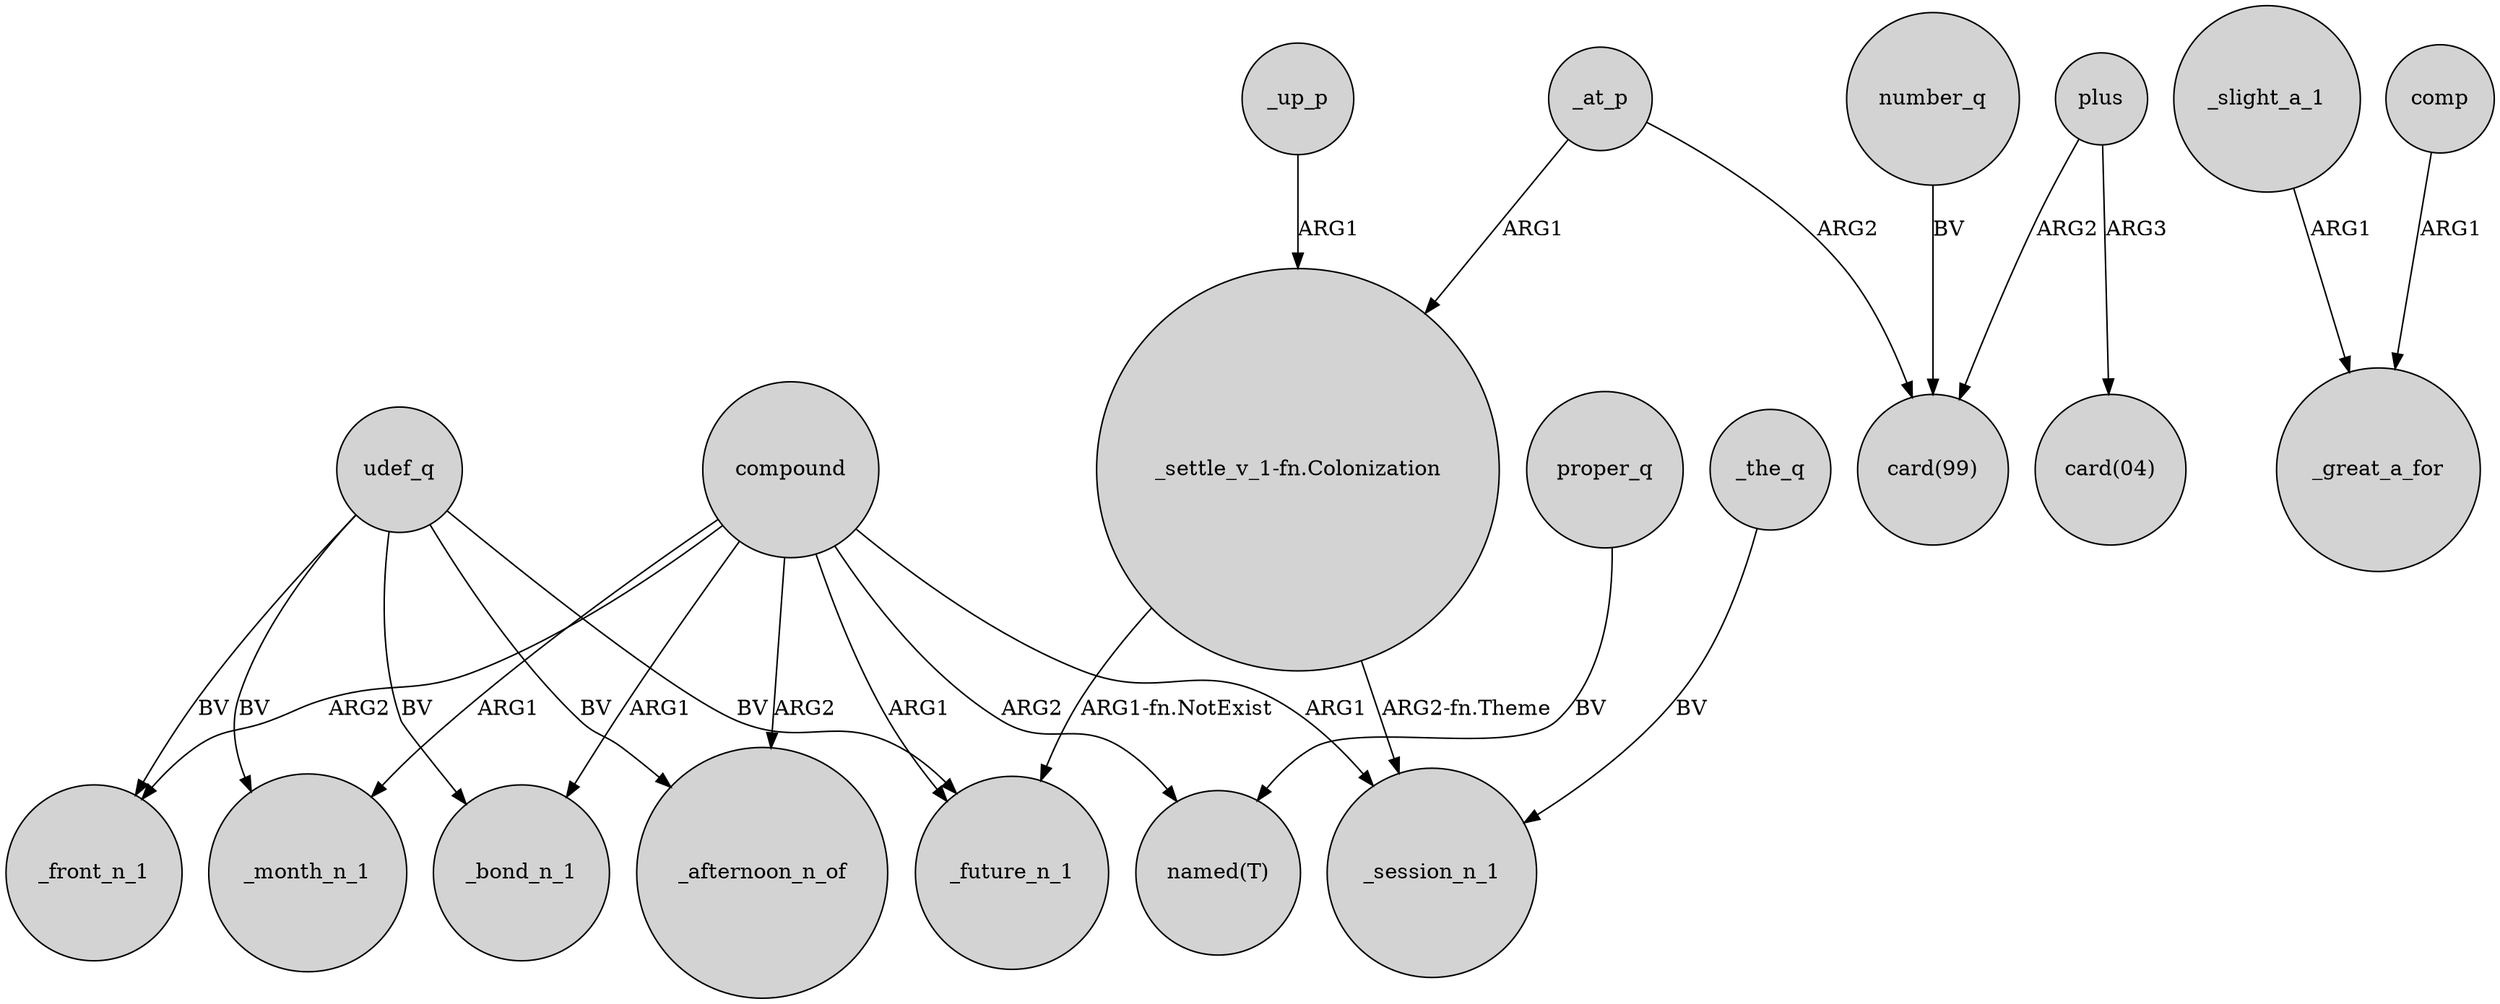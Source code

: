 digraph {
	node [shape=circle style=filled]
	_up_p -> "_settle_v_1-fn.Colonization" [label=ARG1]
	udef_q -> _afternoon_n_of [label=BV]
	compound -> _future_n_1 [label=ARG1]
	_at_p -> "_settle_v_1-fn.Colonization" [label=ARG1]
	_the_q -> _session_n_1 [label=BV]
	_slight_a_1 -> _great_a_for [label=ARG1]
	compound -> "named(T)" [label=ARG2]
	number_q -> "card(99)" [label=BV]
	compound -> _bond_n_1 [label=ARG1]
	proper_q -> "named(T)" [label=BV]
	udef_q -> _month_n_1 [label=BV]
	comp -> _great_a_for [label=ARG1]
	udef_q -> _bond_n_1 [label=BV]
	"_settle_v_1-fn.Colonization" -> _future_n_1 [label="ARG1-fn.NotExist"]
	compound -> _afternoon_n_of [label=ARG2]
	"_settle_v_1-fn.Colonization" -> _session_n_1 [label="ARG2-fn.Theme"]
	compound -> _session_n_1 [label=ARG1]
	plus -> "card(04)" [label=ARG3]
	udef_q -> _future_n_1 [label=BV]
	compound -> _month_n_1 [label=ARG1]
	plus -> "card(99)" [label=ARG2]
	compound -> _front_n_1 [label=ARG2]
	udef_q -> _front_n_1 [label=BV]
	_at_p -> "card(99)" [label=ARG2]
}
